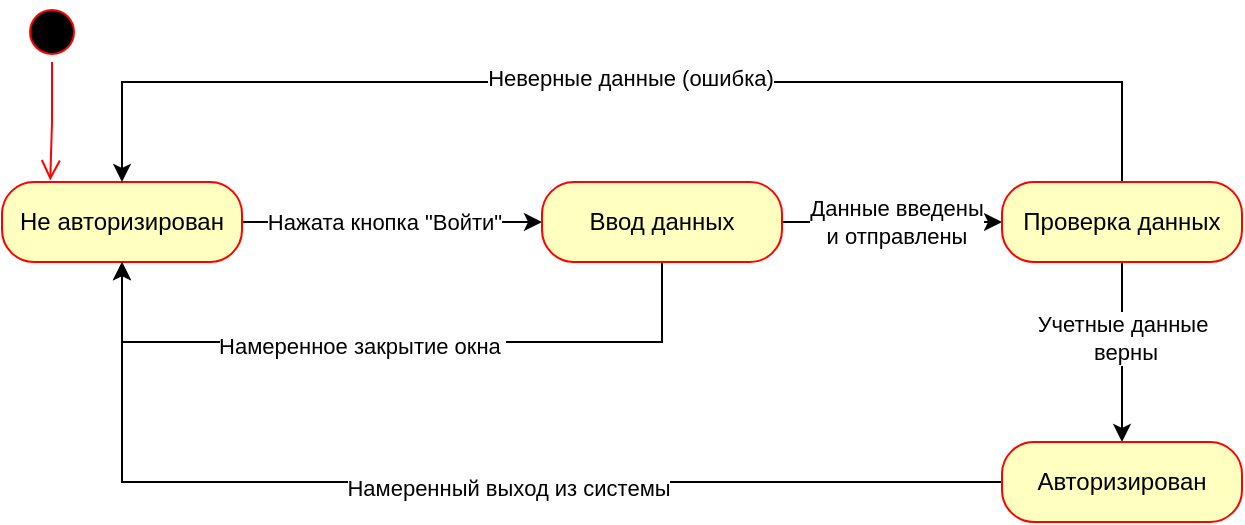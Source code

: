 <mxfile version="22.1.2" type="device">
  <diagram name="Страница — 1" id="00R3lIN3bO4PS_L97c3q">
    <mxGraphModel dx="1594" dy="796" grid="1" gridSize="10" guides="1" tooltips="1" connect="1" arrows="1" fold="1" page="1" pageScale="1" pageWidth="827" pageHeight="1169" math="0" shadow="0">
      <root>
        <mxCell id="0" />
        <mxCell id="1" parent="0" />
        <mxCell id="8vSoMtomyJ-KpTdp_CqP-55" style="edgeStyle=orthogonalEdgeStyle;rounded=0;orthogonalLoop=1;jettySize=auto;html=1;exitX=1;exitY=0.5;exitDx=0;exitDy=0;entryX=0;entryY=0.5;entryDx=0;entryDy=0;" edge="1" parent="1" source="8vSoMtomyJ-KpTdp_CqP-48" target="8vSoMtomyJ-KpTdp_CqP-52">
          <mxGeometry relative="1" as="geometry" />
        </mxCell>
        <mxCell id="8vSoMtomyJ-KpTdp_CqP-56" value="Нажата кнопка &quot;Войти&quot;" style="edgeLabel;html=1;align=center;verticalAlign=middle;resizable=0;points=[];" vertex="1" connectable="0" parent="8vSoMtomyJ-KpTdp_CqP-55">
          <mxGeometry x="-0.209" relative="1" as="geometry">
            <mxPoint x="11" as="offset" />
          </mxGeometry>
        </mxCell>
        <mxCell id="8vSoMtomyJ-KpTdp_CqP-48" value="Не авторизирован" style="rounded=1;whiteSpace=wrap;html=1;arcSize=40;fontColor=#000000;fillColor=#ffffc0;strokeColor=#ff0000;" vertex="1" parent="1">
          <mxGeometry x="100" y="400" width="120" height="40" as="geometry" />
        </mxCell>
        <mxCell id="8vSoMtomyJ-KpTdp_CqP-57" style="edgeStyle=orthogonalEdgeStyle;rounded=0;orthogonalLoop=1;jettySize=auto;html=1;exitX=1;exitY=0.5;exitDx=0;exitDy=0;entryX=0;entryY=0.5;entryDx=0;entryDy=0;" edge="1" parent="1" source="8vSoMtomyJ-KpTdp_CqP-52" target="8vSoMtomyJ-KpTdp_CqP-53">
          <mxGeometry relative="1" as="geometry" />
        </mxCell>
        <mxCell id="8vSoMtomyJ-KpTdp_CqP-58" value="Данные введены&lt;br&gt;и отправлены" style="edgeLabel;html=1;align=center;verticalAlign=middle;resizable=0;points=[];" vertex="1" connectable="0" parent="8vSoMtomyJ-KpTdp_CqP-57">
          <mxGeometry x="0.035" relative="1" as="geometry">
            <mxPoint as="offset" />
          </mxGeometry>
        </mxCell>
        <mxCell id="8vSoMtomyJ-KpTdp_CqP-59" style="edgeStyle=orthogonalEdgeStyle;rounded=0;orthogonalLoop=1;jettySize=auto;html=1;exitX=0.5;exitY=0;exitDx=0;exitDy=0;entryX=0.5;entryY=0;entryDx=0;entryDy=0;" edge="1" parent="1" source="8vSoMtomyJ-KpTdp_CqP-53" target="8vSoMtomyJ-KpTdp_CqP-48">
          <mxGeometry relative="1" as="geometry">
            <Array as="points">
              <mxPoint x="660" y="350" />
              <mxPoint x="160" y="350" />
            </Array>
          </mxGeometry>
        </mxCell>
        <mxCell id="8vSoMtomyJ-KpTdp_CqP-60" value="Неверные данные (ошибка)" style="edgeLabel;html=1;align=center;verticalAlign=middle;resizable=0;points=[];" vertex="1" connectable="0" parent="8vSoMtomyJ-KpTdp_CqP-59">
          <mxGeometry x="-0.013" y="-2" relative="1" as="geometry">
            <mxPoint as="offset" />
          </mxGeometry>
        </mxCell>
        <mxCell id="8vSoMtomyJ-KpTdp_CqP-66" style="edgeStyle=orthogonalEdgeStyle;rounded=0;orthogonalLoop=1;jettySize=auto;html=1;exitX=0.5;exitY=1;exitDx=0;exitDy=0;entryX=0.5;entryY=1;entryDx=0;entryDy=0;" edge="1" parent="1" source="8vSoMtomyJ-KpTdp_CqP-52" target="8vSoMtomyJ-KpTdp_CqP-48">
          <mxGeometry relative="1" as="geometry">
            <Array as="points">
              <mxPoint x="430" y="480" />
              <mxPoint x="160" y="480" />
            </Array>
          </mxGeometry>
        </mxCell>
        <mxCell id="8vSoMtomyJ-KpTdp_CqP-67" value="Намеренное закрытие окна&amp;nbsp;" style="edgeLabel;html=1;align=center;verticalAlign=middle;resizable=0;points=[];" vertex="1" connectable="0" parent="8vSoMtomyJ-KpTdp_CqP-66">
          <mxGeometry x="0.089" y="2" relative="1" as="geometry">
            <mxPoint as="offset" />
          </mxGeometry>
        </mxCell>
        <mxCell id="8vSoMtomyJ-KpTdp_CqP-52" value="Ввод данных" style="rounded=1;whiteSpace=wrap;html=1;arcSize=40;fontColor=#000000;fillColor=#ffffc0;strokeColor=#ff0000;" vertex="1" parent="1">
          <mxGeometry x="370" y="400" width="120" height="40" as="geometry" />
        </mxCell>
        <mxCell id="8vSoMtomyJ-KpTdp_CqP-62" style="edgeStyle=orthogonalEdgeStyle;rounded=0;orthogonalLoop=1;jettySize=auto;html=1;exitX=0.5;exitY=1;exitDx=0;exitDy=0;entryX=0.5;entryY=0;entryDx=0;entryDy=0;" edge="1" parent="1" source="8vSoMtomyJ-KpTdp_CqP-53" target="8vSoMtomyJ-KpTdp_CqP-61">
          <mxGeometry relative="1" as="geometry" />
        </mxCell>
        <mxCell id="8vSoMtomyJ-KpTdp_CqP-63" value="Учетные данные&lt;br&gt;&amp;nbsp;верны" style="edgeLabel;html=1;align=center;verticalAlign=middle;resizable=0;points=[];" vertex="1" connectable="0" parent="8vSoMtomyJ-KpTdp_CqP-62">
          <mxGeometry x="-0.165" relative="1" as="geometry">
            <mxPoint as="offset" />
          </mxGeometry>
        </mxCell>
        <mxCell id="8vSoMtomyJ-KpTdp_CqP-53" value="Проверка данных" style="rounded=1;whiteSpace=wrap;html=1;arcSize=40;fontColor=#000000;fillColor=#ffffc0;strokeColor=#ff0000;" vertex="1" parent="1">
          <mxGeometry x="600" y="400" width="120" height="40" as="geometry" />
        </mxCell>
        <mxCell id="8vSoMtomyJ-KpTdp_CqP-64" style="edgeStyle=orthogonalEdgeStyle;rounded=0;orthogonalLoop=1;jettySize=auto;html=1;exitX=0;exitY=0.5;exitDx=0;exitDy=0;entryX=0.5;entryY=1;entryDx=0;entryDy=0;" edge="1" parent="1" source="8vSoMtomyJ-KpTdp_CqP-61" target="8vSoMtomyJ-KpTdp_CqP-48">
          <mxGeometry relative="1" as="geometry" />
        </mxCell>
        <mxCell id="8vSoMtomyJ-KpTdp_CqP-65" value="Намеренный выход из системы" style="edgeLabel;html=1;align=center;verticalAlign=middle;resizable=0;points=[];" vertex="1" connectable="0" parent="8vSoMtomyJ-KpTdp_CqP-64">
          <mxGeometry x="-0.101" y="3" relative="1" as="geometry">
            <mxPoint as="offset" />
          </mxGeometry>
        </mxCell>
        <mxCell id="8vSoMtomyJ-KpTdp_CqP-61" value="Авторизирован" style="rounded=1;whiteSpace=wrap;html=1;arcSize=40;fontColor=#000000;fillColor=#ffffc0;strokeColor=#ff0000;" vertex="1" parent="1">
          <mxGeometry x="600" y="530" width="120" height="40" as="geometry" />
        </mxCell>
        <mxCell id="8vSoMtomyJ-KpTdp_CqP-68" value="" style="ellipse;html=1;shape=startState;fillColor=#000000;strokeColor=#ff0000;" vertex="1" parent="1">
          <mxGeometry x="110" y="310" width="30" height="30" as="geometry" />
        </mxCell>
        <mxCell id="8vSoMtomyJ-KpTdp_CqP-69" value="" style="edgeStyle=orthogonalEdgeStyle;html=1;verticalAlign=bottom;endArrow=open;endSize=8;strokeColor=#ff0000;rounded=0;entryX=0.201;entryY=-0.019;entryDx=0;entryDy=0;entryPerimeter=0;" edge="1" source="8vSoMtomyJ-KpTdp_CqP-68" parent="1" target="8vSoMtomyJ-KpTdp_CqP-48">
          <mxGeometry relative="1" as="geometry">
            <mxPoint x="125" y="390" as="targetPoint" />
          </mxGeometry>
        </mxCell>
      </root>
    </mxGraphModel>
  </diagram>
</mxfile>
